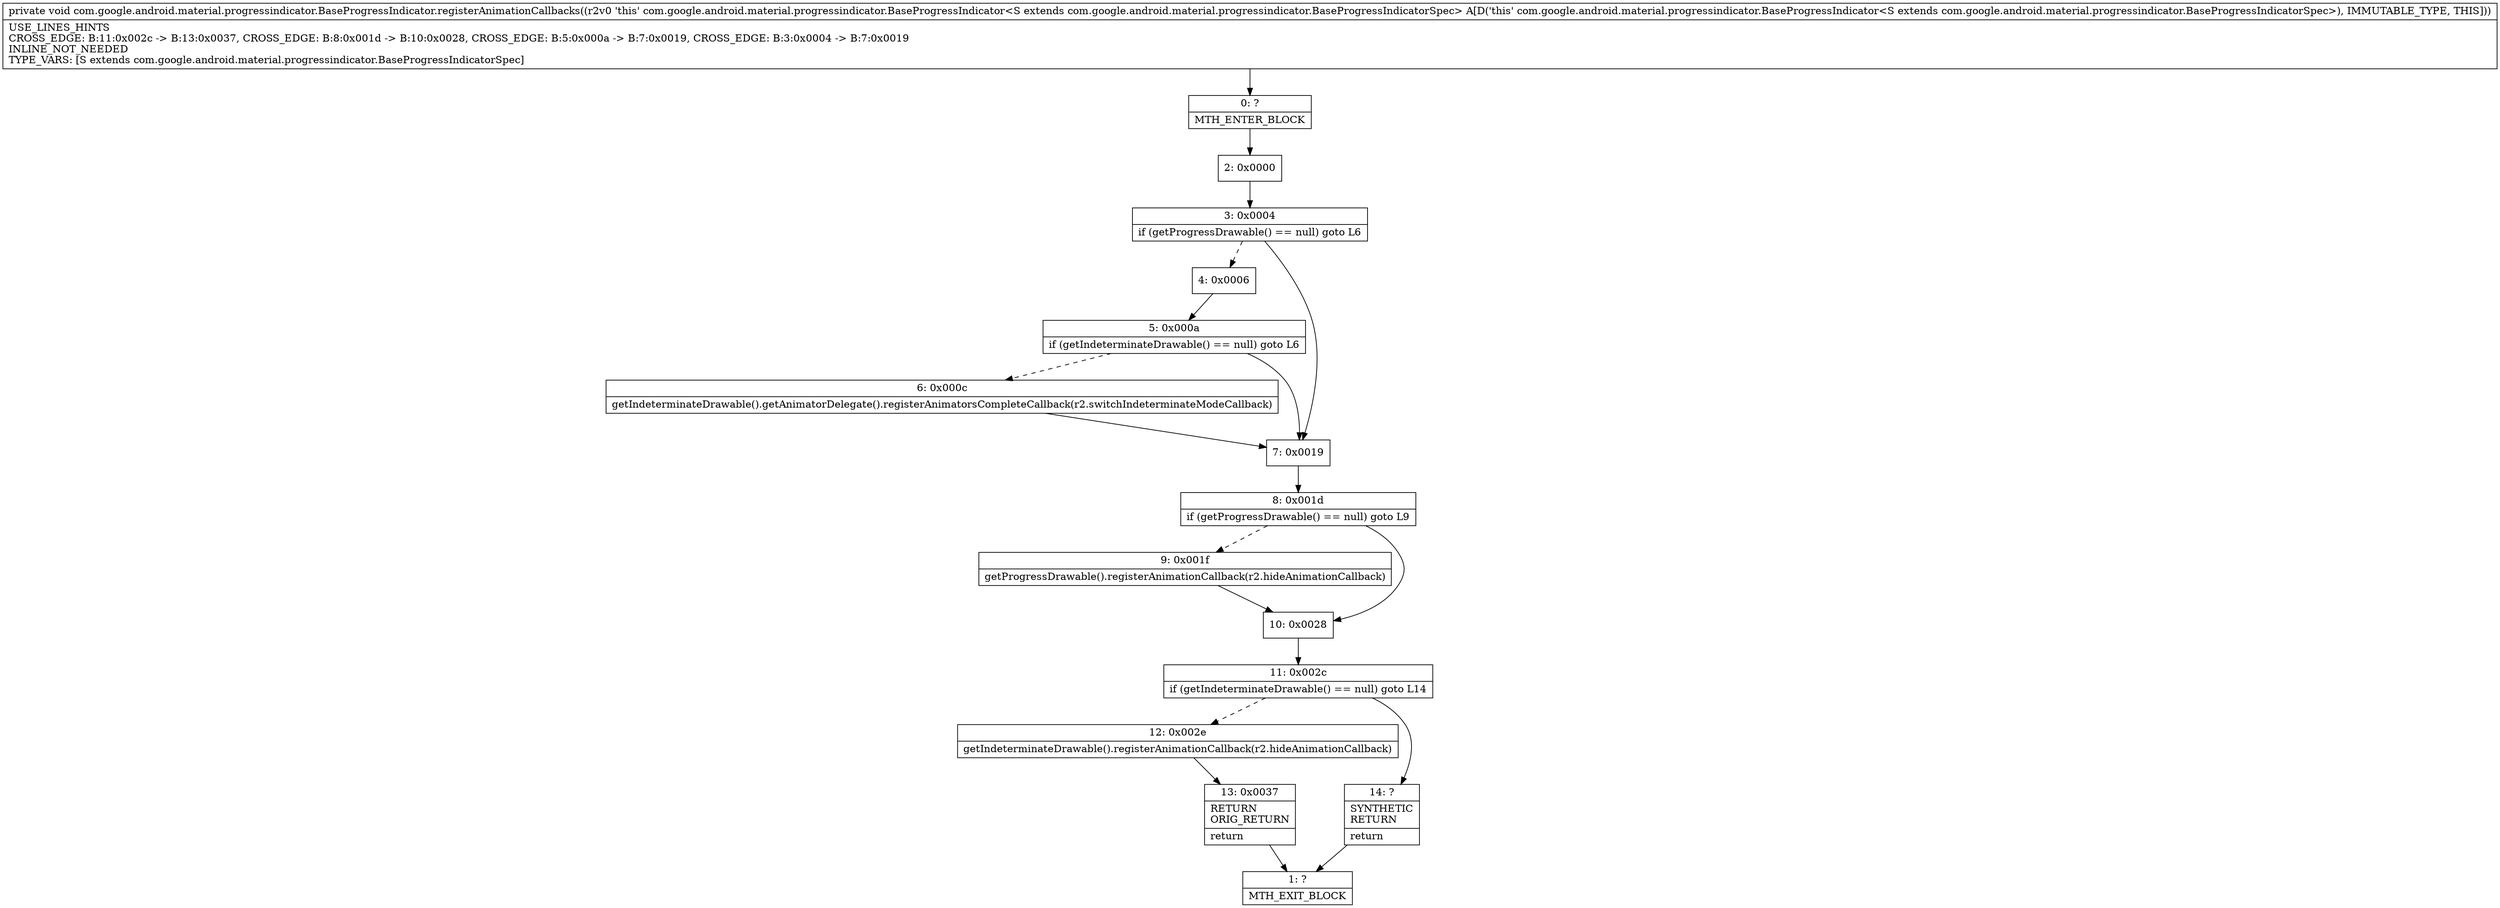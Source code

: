 digraph "CFG forcom.google.android.material.progressindicator.BaseProgressIndicator.registerAnimationCallbacks()V" {
Node_0 [shape=record,label="{0\:\ ?|MTH_ENTER_BLOCK\l}"];
Node_2 [shape=record,label="{2\:\ 0x0000}"];
Node_3 [shape=record,label="{3\:\ 0x0004|if (getProgressDrawable() == null) goto L6\l}"];
Node_4 [shape=record,label="{4\:\ 0x0006}"];
Node_5 [shape=record,label="{5\:\ 0x000a|if (getIndeterminateDrawable() == null) goto L6\l}"];
Node_6 [shape=record,label="{6\:\ 0x000c|getIndeterminateDrawable().getAnimatorDelegate().registerAnimatorsCompleteCallback(r2.switchIndeterminateModeCallback)\l}"];
Node_7 [shape=record,label="{7\:\ 0x0019}"];
Node_8 [shape=record,label="{8\:\ 0x001d|if (getProgressDrawable() == null) goto L9\l}"];
Node_9 [shape=record,label="{9\:\ 0x001f|getProgressDrawable().registerAnimationCallback(r2.hideAnimationCallback)\l}"];
Node_10 [shape=record,label="{10\:\ 0x0028}"];
Node_11 [shape=record,label="{11\:\ 0x002c|if (getIndeterminateDrawable() == null) goto L14\l}"];
Node_12 [shape=record,label="{12\:\ 0x002e|getIndeterminateDrawable().registerAnimationCallback(r2.hideAnimationCallback)\l}"];
Node_13 [shape=record,label="{13\:\ 0x0037|RETURN\lORIG_RETURN\l|return\l}"];
Node_1 [shape=record,label="{1\:\ ?|MTH_EXIT_BLOCK\l}"];
Node_14 [shape=record,label="{14\:\ ?|SYNTHETIC\lRETURN\l|return\l}"];
MethodNode[shape=record,label="{private void com.google.android.material.progressindicator.BaseProgressIndicator.registerAnimationCallbacks((r2v0 'this' com.google.android.material.progressindicator.BaseProgressIndicator\<S extends com.google.android.material.progressindicator.BaseProgressIndicatorSpec\> A[D('this' com.google.android.material.progressindicator.BaseProgressIndicator\<S extends com.google.android.material.progressindicator.BaseProgressIndicatorSpec\>), IMMUTABLE_TYPE, THIS]))  | USE_LINES_HINTS\lCROSS_EDGE: B:11:0x002c \-\> B:13:0x0037, CROSS_EDGE: B:8:0x001d \-\> B:10:0x0028, CROSS_EDGE: B:5:0x000a \-\> B:7:0x0019, CROSS_EDGE: B:3:0x0004 \-\> B:7:0x0019\lINLINE_NOT_NEEDED\lTYPE_VARS: [S extends com.google.android.material.progressindicator.BaseProgressIndicatorSpec]\l}"];
MethodNode -> Node_0;Node_0 -> Node_2;
Node_2 -> Node_3;
Node_3 -> Node_4[style=dashed];
Node_3 -> Node_7;
Node_4 -> Node_5;
Node_5 -> Node_6[style=dashed];
Node_5 -> Node_7;
Node_6 -> Node_7;
Node_7 -> Node_8;
Node_8 -> Node_9[style=dashed];
Node_8 -> Node_10;
Node_9 -> Node_10;
Node_10 -> Node_11;
Node_11 -> Node_12[style=dashed];
Node_11 -> Node_14;
Node_12 -> Node_13;
Node_13 -> Node_1;
Node_14 -> Node_1;
}

